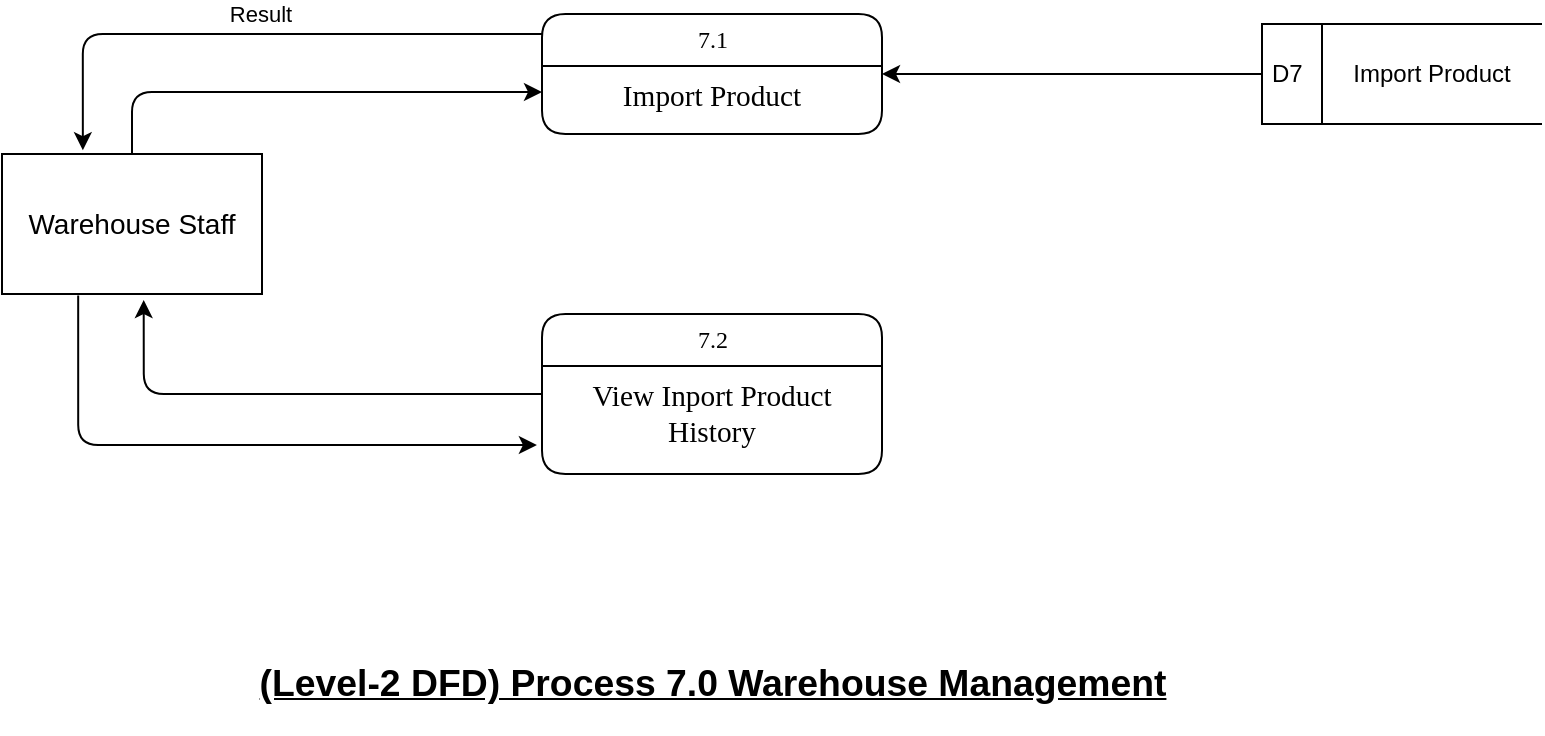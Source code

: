 <mxfile version="14.6.13" type="device"><diagram id="I0kUJJRybA8__L6C7rJO" name="Page-1"><mxGraphModel dx="905" dy="672" grid="1" gridSize="10" guides="1" tooltips="1" connect="1" arrows="1" fold="1" page="1" pageScale="1" pageWidth="1100" pageHeight="850" math="0" shadow="0"><root><mxCell id="0"/><mxCell id="1" parent="0"/><mxCell id="n-K4DwZxQMAq2GjvURQ4-4" value="Result" style="edgeStyle=orthogonalEdgeStyle;rounded=1;sketch=0;orthogonalLoop=1;jettySize=auto;html=1;entryX=0.311;entryY=-0.027;entryDx=0;entryDy=0;entryPerimeter=0;labelBackgroundColor=none;" edge="1" parent="1" source="n-K4DwZxQMAq2GjvURQ4-5" target="n-K4DwZxQMAq2GjvURQ4-12"><mxGeometry x="-0.021" y="-10" relative="1" as="geometry"><mxPoint as="offset"/><Array as="points"><mxPoint x="130" y="150"/></Array></mxGeometry></mxCell><mxCell id="n-K4DwZxQMAq2GjvURQ4-5" value="7.1" style="swimlane;html=1;fontStyle=0;childLayout=stackLayout;horizontal=1;startSize=26;horizontalStack=0;resizeParent=1;resizeLast=0;collapsible=1;marginBottom=0;swimlaneFillColor=#ffffff;align=center;rounded=1;shadow=0;comic=0;labelBackgroundColor=none;strokeWidth=1;fontFamily=Verdana;fontSize=12;" vertex="1" parent="1"><mxGeometry x="360" y="140" width="170" height="60" as="geometry"/></mxCell><mxCell id="n-K4DwZxQMAq2GjvURQ4-6" value="&lt;font face=&quot;times new roman&quot;&gt;&lt;span style=&quot;font-size: 14.667px&quot;&gt;Import Product&lt;/span&gt;&lt;/font&gt;" style="text;html=1;strokeColor=none;fillColor=none;spacingLeft=4;spacingRight=4;whiteSpace=wrap;overflow=hidden;rotatable=0;points=[[0,0.5],[1,0.5]];portConstraint=eastwest;fontColor=#000000;align=center;" vertex="1" parent="n-K4DwZxQMAq2GjvURQ4-5"><mxGeometry y="26" width="170" height="26" as="geometry"/></mxCell><mxCell id="n-K4DwZxQMAq2GjvURQ4-7" value="&lt;p class=&quot;MsoNormal&quot;&gt;&lt;font face=&quot;helvetica, sans-serif&quot;&gt;&lt;span style=&quot;font-size: 18.667px&quot;&gt;&lt;b&gt;&lt;u&gt;(Level-2 DFD) Process 7.0 Warehouse Management&lt;/u&gt;&lt;/b&gt;&lt;/span&gt;&lt;/font&gt;&lt;br&gt;&lt;/p&gt;" style="text;html=1;align=center;verticalAlign=middle;resizable=0;points=[];autosize=1;strokeColor=none;" vertex="1" parent="1"><mxGeometry x="210" y="450" width="470" height="50" as="geometry"/></mxCell><mxCell id="n-K4DwZxQMAq2GjvURQ4-36" style="edgeStyle=orthogonalEdgeStyle;rounded=1;orthogonalLoop=1;jettySize=auto;html=1;entryX=-0.015;entryY=0.898;entryDx=0;entryDy=0;entryPerimeter=0;exitX=0.293;exitY=1.01;exitDx=0;exitDy=0;exitPerimeter=0;" edge="1" parent="1" source="n-K4DwZxQMAq2GjvURQ4-12" target="n-K4DwZxQMAq2GjvURQ4-23"><mxGeometry relative="1" as="geometry"/></mxCell><mxCell id="n-K4DwZxQMAq2GjvURQ4-37" style="edgeStyle=orthogonalEdgeStyle;rounded=1;orthogonalLoop=1;jettySize=auto;html=1;entryX=0;entryY=0.5;entryDx=0;entryDy=0;" edge="1" parent="1" source="n-K4DwZxQMAq2GjvURQ4-12" target="n-K4DwZxQMAq2GjvURQ4-6"><mxGeometry relative="1" as="geometry"/></mxCell><mxCell id="n-K4DwZxQMAq2GjvURQ4-12" value="&lt;span style=&quot;font-size: 14px&quot;&gt;Warehouse Staff&lt;/span&gt;" style="rounded=0;whiteSpace=wrap;html=1;" vertex="1" parent="1"><mxGeometry x="90" y="210" width="130" height="70" as="geometry"/></mxCell><mxCell id="n-K4DwZxQMAq2GjvURQ4-35" style="edgeStyle=orthogonalEdgeStyle;rounded=1;orthogonalLoop=1;jettySize=auto;html=1;entryX=0.545;entryY=1.043;entryDx=0;entryDy=0;entryPerimeter=0;" edge="1" parent="1" source="n-K4DwZxQMAq2GjvURQ4-22" target="n-K4DwZxQMAq2GjvURQ4-12"><mxGeometry relative="1" as="geometry"/></mxCell><mxCell id="n-K4DwZxQMAq2GjvURQ4-22" value="7.2" style="swimlane;html=1;fontStyle=0;childLayout=stackLayout;horizontal=1;startSize=26;horizontalStack=0;resizeParent=1;resizeLast=0;collapsible=1;marginBottom=0;swimlaneFillColor=#ffffff;align=center;rounded=1;shadow=0;comic=0;labelBackgroundColor=none;strokeWidth=1;fontFamily=Verdana;fontSize=12;" vertex="1" parent="1"><mxGeometry x="360" y="290" width="170" height="80" as="geometry"/></mxCell><mxCell id="n-K4DwZxQMAq2GjvURQ4-23" value="&lt;font face=&quot;times new roman&quot;&gt;&lt;span style=&quot;font-size: 14.667px&quot;&gt;View Inport Product History&lt;/span&gt;&lt;/font&gt;" style="text;html=1;strokeColor=none;fillColor=none;spacingLeft=4;spacingRight=4;whiteSpace=wrap;overflow=hidden;rotatable=0;points=[[0,0.5],[1,0.5]];portConstraint=eastwest;fontColor=#000000;align=center;" vertex="1" parent="n-K4DwZxQMAq2GjvURQ4-22"><mxGeometry y="26" width="170" height="44" as="geometry"/></mxCell><mxCell id="n-K4DwZxQMAq2GjvURQ4-38" style="edgeStyle=orthogonalEdgeStyle;rounded=1;orthogonalLoop=1;jettySize=auto;html=1;entryX=1;entryY=0.5;entryDx=0;entryDy=0;" edge="1" parent="1" source="n-K4DwZxQMAq2GjvURQ4-28" target="n-K4DwZxQMAq2GjvURQ4-5"><mxGeometry relative="1" as="geometry"><Array as="points"/></mxGeometry></mxCell><mxCell id="n-K4DwZxQMAq2GjvURQ4-28" value="D7" style="html=1;dashed=0;whitespace=wrap;shape=mxgraph.dfd.dataStoreID;align=left;spacingLeft=3;points=[[0,0],[0.5,0],[1,0],[0,0.5],[1,0.5],[0,1],[0.5,1],[1,1]];" vertex="1" parent="1"><mxGeometry x="720" y="145" width="140" height="50" as="geometry"/></mxCell><mxCell id="n-K4DwZxQMAq2GjvURQ4-30" value="Import Product" style="text;html=1;strokeColor=none;fillColor=none;align=center;verticalAlign=middle;whiteSpace=wrap;rounded=0;" vertex="1" parent="1"><mxGeometry x="760" y="160" width="90" height="20" as="geometry"/></mxCell></root></mxGraphModel></diagram></mxfile>